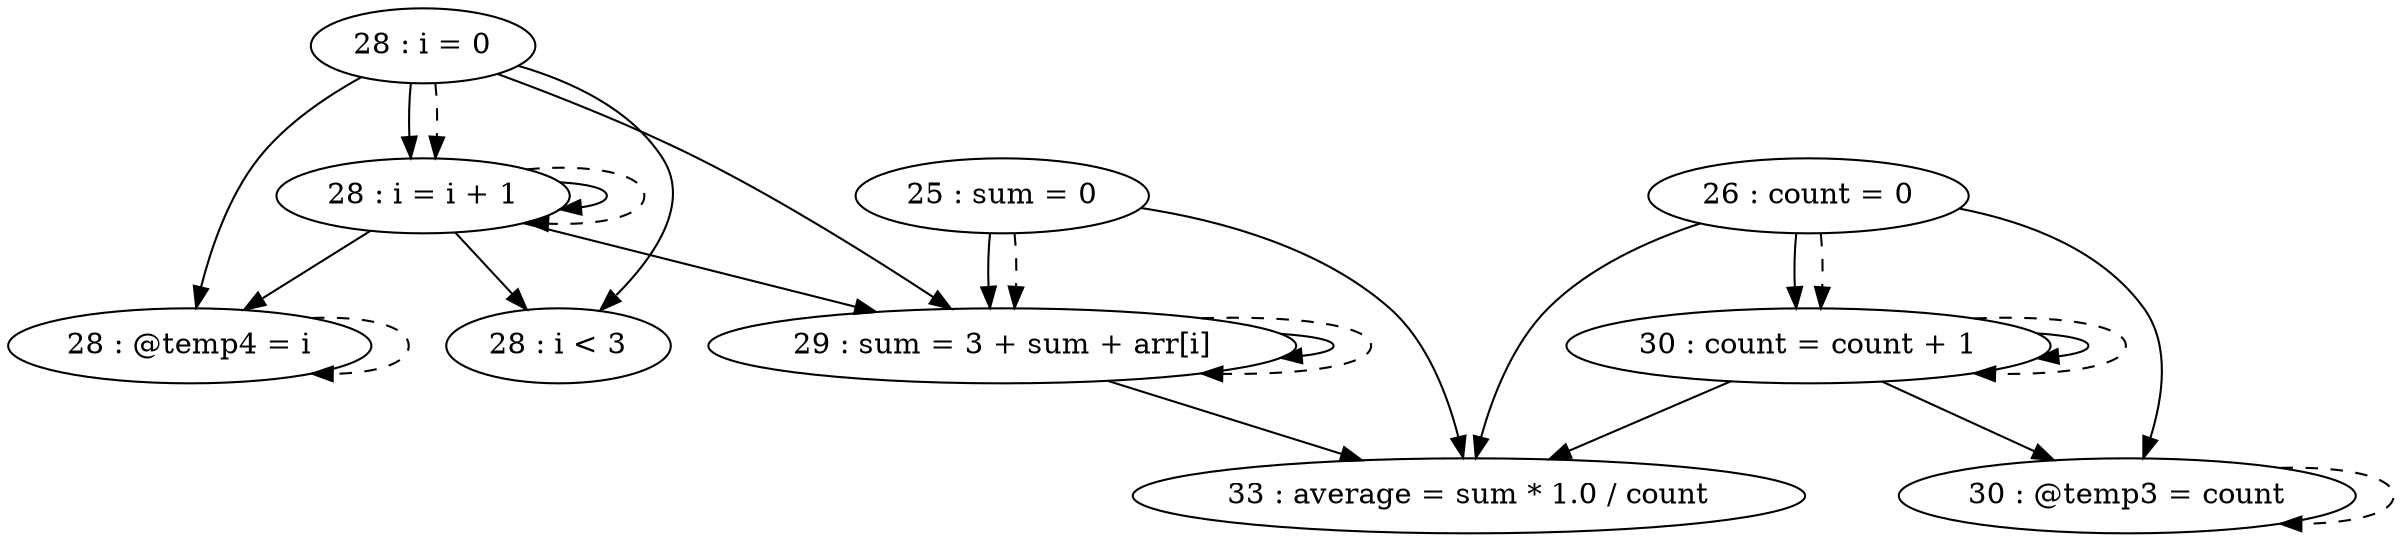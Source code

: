 digraph G {
"25 : sum = 0"
"25 : sum = 0" -> "33 : average = sum * 1.0 / count"
"25 : sum = 0" -> "29 : sum = 3 + sum + arr[i]"
"25 : sum = 0" -> "29 : sum = 3 + sum + arr[i]" [style=dashed]
"26 : count = 0"
"26 : count = 0" -> "30 : count = count + 1"
"26 : count = 0" -> "30 : @temp3 = count"
"26 : count = 0" -> "33 : average = sum * 1.0 / count"
"26 : count = 0" -> "30 : count = count + 1" [style=dashed]
"28 : i = 0"
"28 : i = 0" -> "28 : i < 3"
"28 : i = 0" -> "29 : sum = 3 + sum + arr[i]"
"28 : i = 0" -> "28 : @temp4 = i"
"28 : i = 0" -> "28 : i = i + 1"
"28 : i = 0" -> "28 : i = i + 1" [style=dashed]
"28 : i < 3"
"29 : sum = 3 + sum + arr[i]"
"29 : sum = 3 + sum + arr[i]" -> "33 : average = sum * 1.0 / count"
"29 : sum = 3 + sum + arr[i]" -> "29 : sum = 3 + sum + arr[i]"
"29 : sum = 3 + sum + arr[i]" -> "29 : sum = 3 + sum + arr[i]" [style=dashed]
"30 : @temp3 = count"
"30 : @temp3 = count" -> "30 : @temp3 = count" [style=dashed]
"30 : count = count + 1"
"30 : count = count + 1" -> "30 : count = count + 1"
"30 : count = count + 1" -> "30 : @temp3 = count"
"30 : count = count + 1" -> "33 : average = sum * 1.0 / count"
"30 : count = count + 1" -> "30 : count = count + 1" [style=dashed]
"28 : @temp4 = i"
"28 : @temp4 = i" -> "28 : @temp4 = i" [style=dashed]
"28 : i = i + 1"
"28 : i = i + 1" -> "28 : i < 3"
"28 : i = i + 1" -> "29 : sum = 3 + sum + arr[i]"
"28 : i = i + 1" -> "28 : @temp4 = i"
"28 : i = i + 1" -> "28 : i = i + 1"
"28 : i = i + 1" -> "28 : i = i + 1" [style=dashed]
"33 : average = sum * 1.0 / count"
}